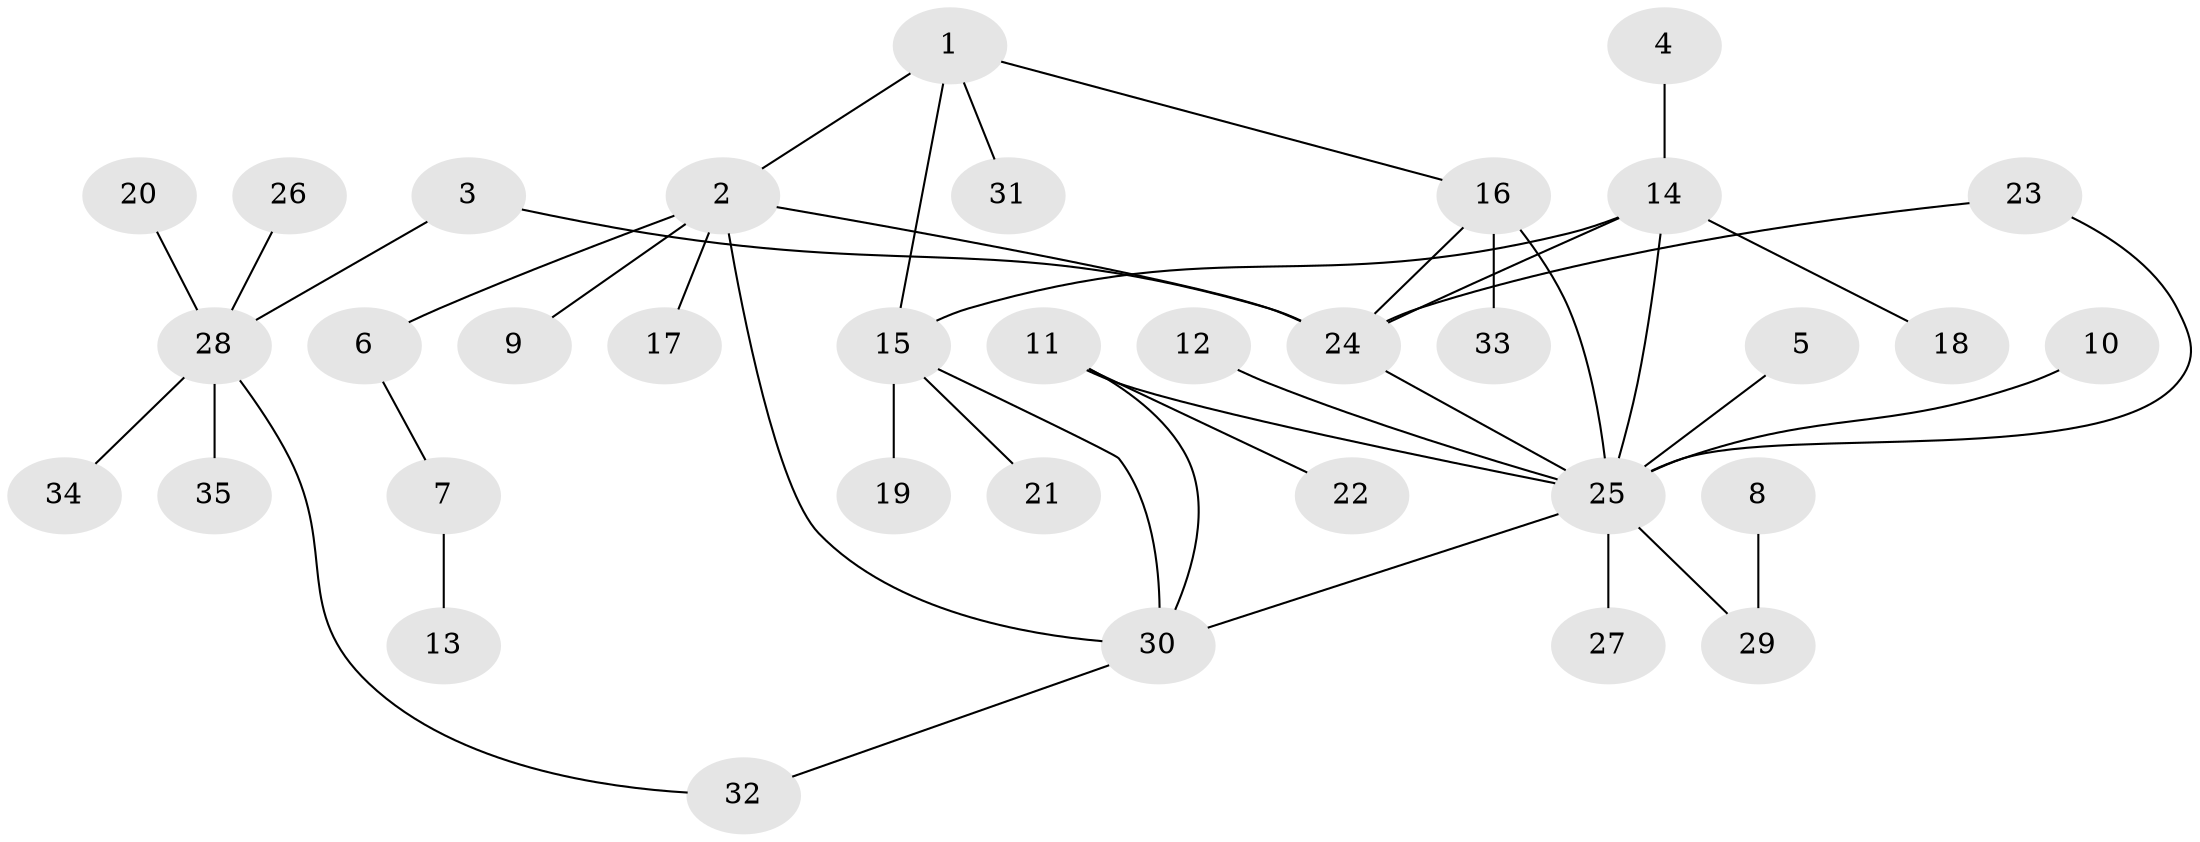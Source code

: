 // original degree distribution, {2: 0.24489795918367346, 13: 0.02040816326530612, 4: 0.02040816326530612, 5: 0.02040816326530612, 6: 0.08163265306122448, 7: 0.04081632653061224, 3: 0.04081632653061224, 1: 0.5306122448979592}
// Generated by graph-tools (version 1.1) at 2025/37/03/04/25 23:37:35]
// undirected, 35 vertices, 43 edges
graph export_dot {
  node [color=gray90,style=filled];
  1;
  2;
  3;
  4;
  5;
  6;
  7;
  8;
  9;
  10;
  11;
  12;
  13;
  14;
  15;
  16;
  17;
  18;
  19;
  20;
  21;
  22;
  23;
  24;
  25;
  26;
  27;
  28;
  29;
  30;
  31;
  32;
  33;
  34;
  35;
  1 -- 2 [weight=1.0];
  1 -- 15 [weight=1.0];
  1 -- 16 [weight=1.0];
  1 -- 31 [weight=1.0];
  2 -- 6 [weight=1.0];
  2 -- 9 [weight=1.0];
  2 -- 17 [weight=1.0];
  2 -- 24 [weight=1.0];
  2 -- 30 [weight=1.0];
  3 -- 24 [weight=1.0];
  3 -- 28 [weight=1.0];
  4 -- 14 [weight=1.0];
  5 -- 25 [weight=1.0];
  6 -- 7 [weight=1.0];
  7 -- 13 [weight=1.0];
  8 -- 29 [weight=1.0];
  10 -- 25 [weight=1.0];
  11 -- 22 [weight=1.0];
  11 -- 25 [weight=1.0];
  11 -- 30 [weight=1.0];
  12 -- 25 [weight=1.0];
  14 -- 15 [weight=1.0];
  14 -- 18 [weight=1.0];
  14 -- 24 [weight=1.0];
  14 -- 25 [weight=1.0];
  15 -- 19 [weight=1.0];
  15 -- 21 [weight=1.0];
  15 -- 30 [weight=1.0];
  16 -- 24 [weight=1.0];
  16 -- 25 [weight=2.0];
  16 -- 33 [weight=1.0];
  20 -- 28 [weight=1.0];
  23 -- 24 [weight=1.0];
  23 -- 25 [weight=1.0];
  24 -- 25 [weight=1.0];
  25 -- 27 [weight=1.0];
  25 -- 29 [weight=1.0];
  25 -- 30 [weight=1.0];
  26 -- 28 [weight=1.0];
  28 -- 32 [weight=1.0];
  28 -- 34 [weight=1.0];
  28 -- 35 [weight=1.0];
  30 -- 32 [weight=1.0];
}
